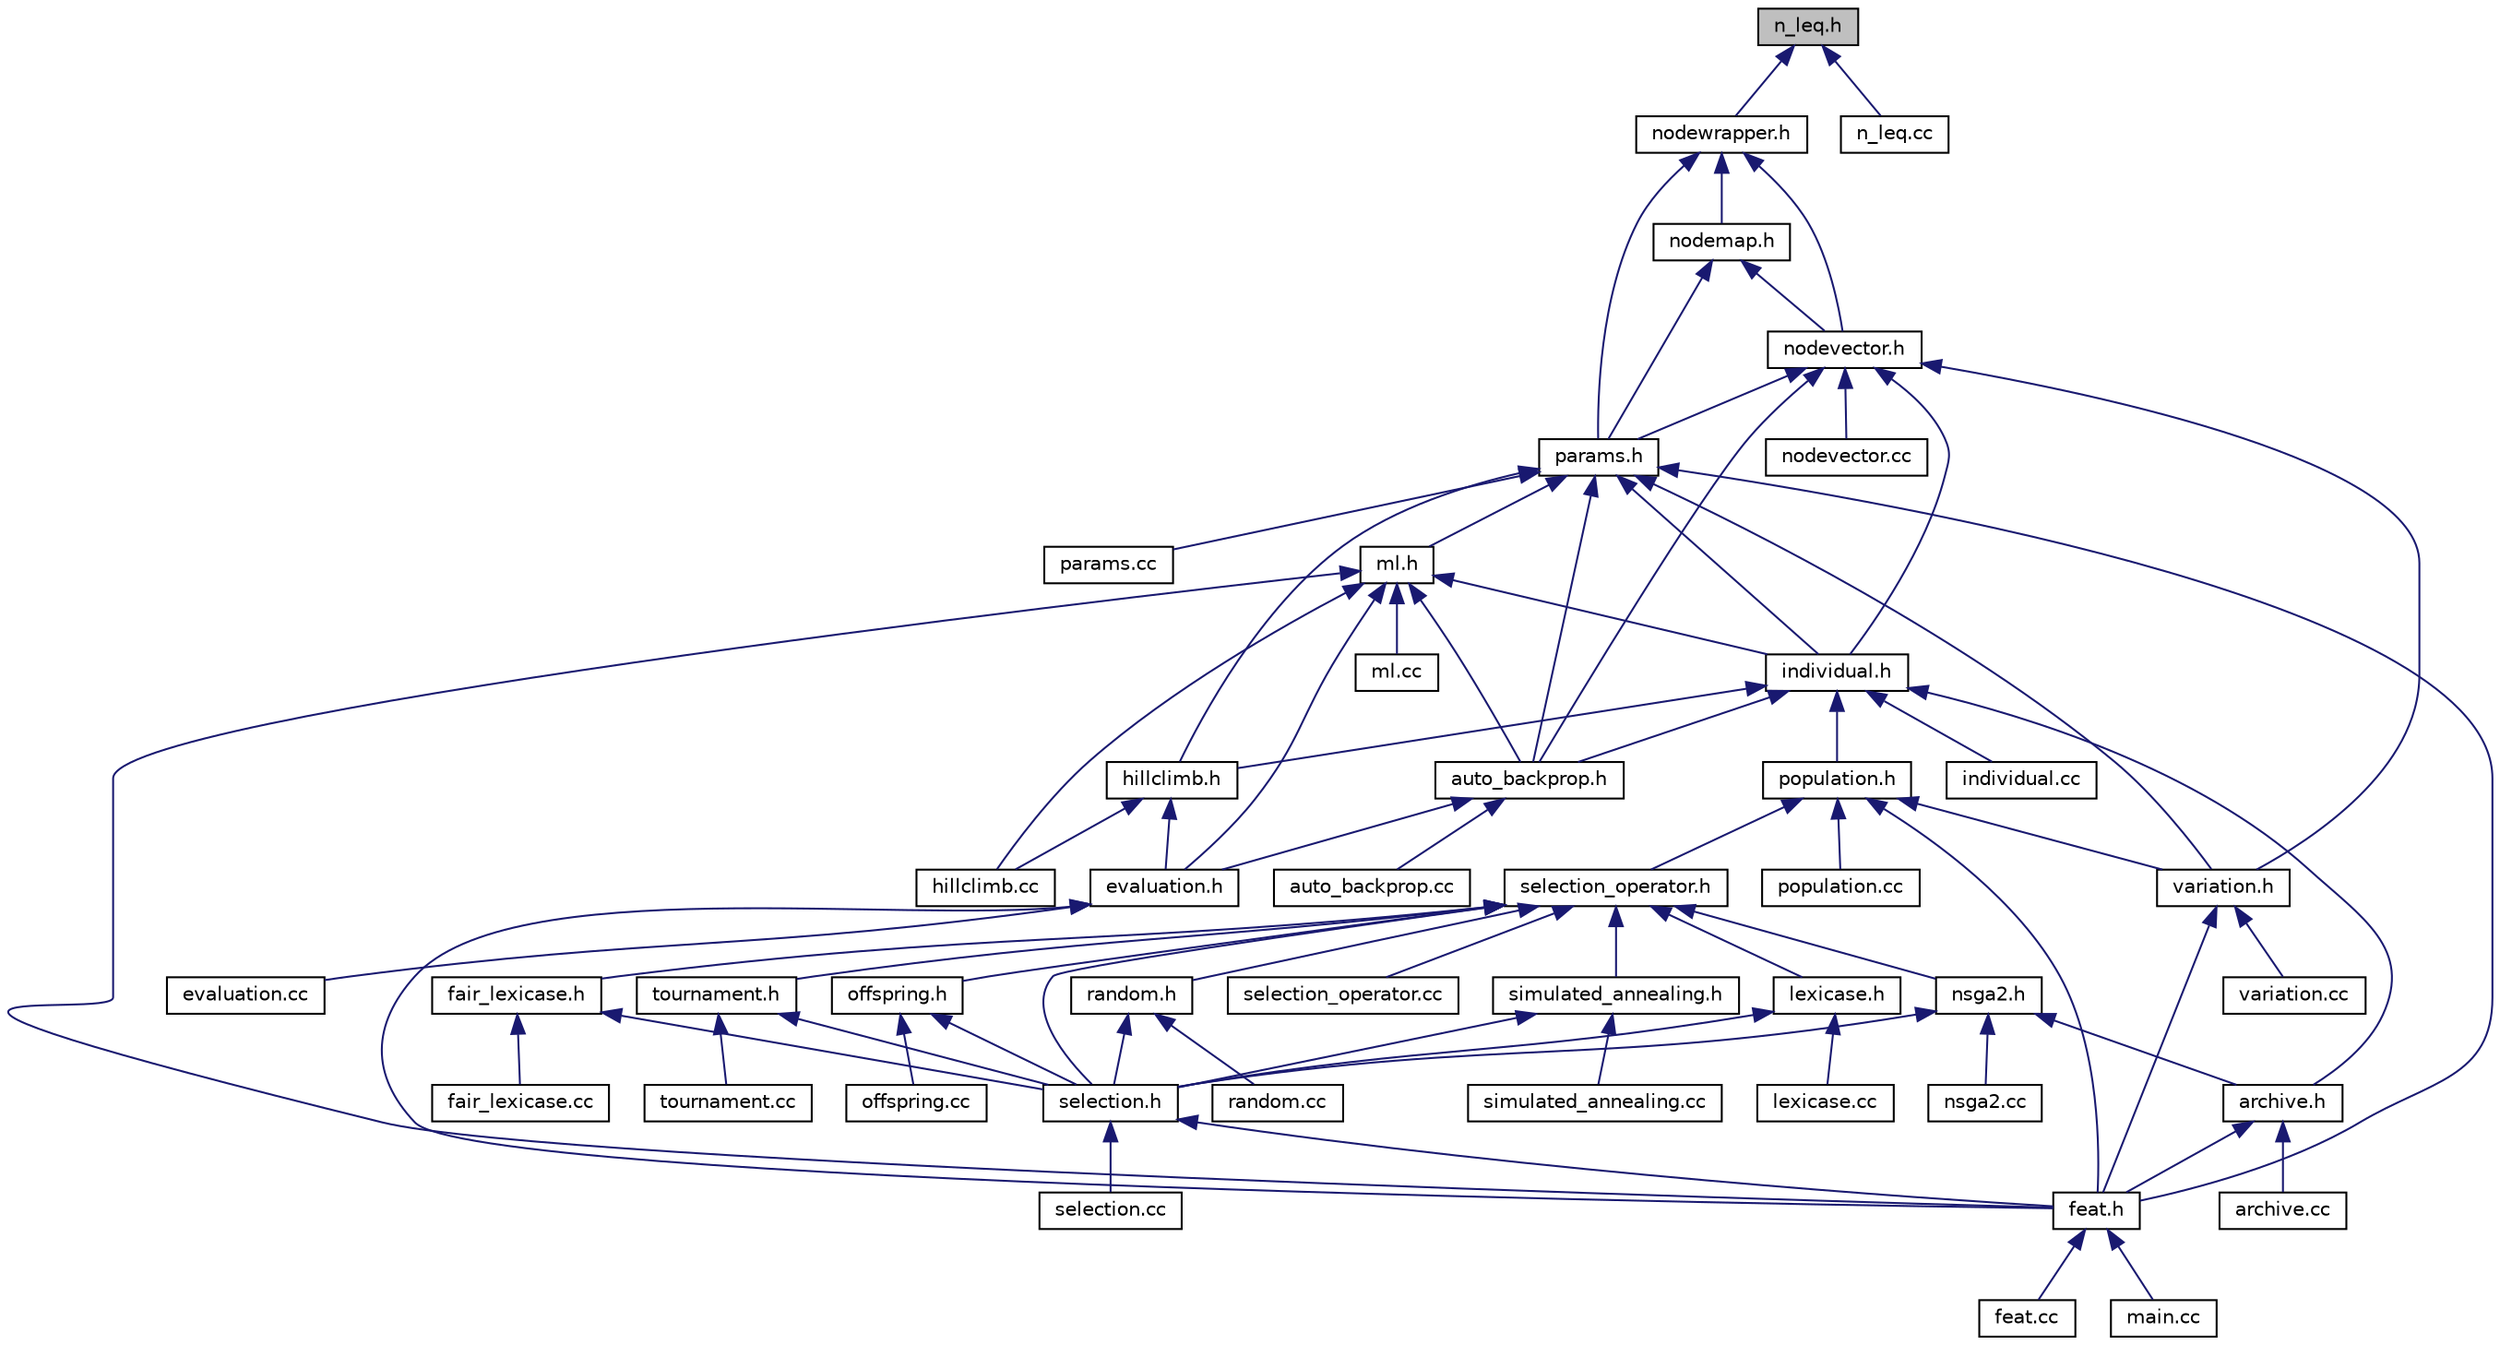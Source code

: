 digraph "n_leq.h"
{
 // LATEX_PDF_SIZE
  edge [fontname="Helvetica",fontsize="10",labelfontname="Helvetica",labelfontsize="10"];
  node [fontname="Helvetica",fontsize="10",shape=record];
  Node1 [label="n_leq.h",height=0.2,width=0.4,color="black", fillcolor="grey75", style="filled", fontcolor="black",tooltip=" "];
  Node1 -> Node2 [dir="back",color="midnightblue",fontsize="10",style="solid",fontname="Helvetica"];
  Node2 [label="nodewrapper.h",height=0.2,width=0.4,color="black", fillcolor="white", style="filled",URL="$d1/dc6/nodewrapper_8h.html",tooltip=" "];
  Node2 -> Node3 [dir="back",color="midnightblue",fontsize="10",style="solid",fontname="Helvetica"];
  Node3 [label="params.h",height=0.2,width=0.4,color="black", fillcolor="white", style="filled",URL="$da/d33/params_8h.html",tooltip=" "];
  Node3 -> Node4 [dir="back",color="midnightblue",fontsize="10",style="solid",fontname="Helvetica"];
  Node4 [label="ml.h",height=0.2,width=0.4,color="black", fillcolor="white", style="filled",URL="$d7/d60/ml_8h.html",tooltip=" "];
  Node4 -> Node5 [dir="back",color="midnightblue",fontsize="10",style="solid",fontname="Helvetica"];
  Node5 [label="evaluation.h",height=0.2,width=0.4,color="black", fillcolor="white", style="filled",URL="$d3/df9/evaluation_8h.html",tooltip=" "];
  Node5 -> Node6 [dir="back",color="midnightblue",fontsize="10",style="solid",fontname="Helvetica"];
  Node6 [label="evaluation.cc",height=0.2,width=0.4,color="black", fillcolor="white", style="filled",URL="$d5/d3a/evaluation_8cc.html",tooltip=" "];
  Node5 -> Node7 [dir="back",color="midnightblue",fontsize="10",style="solid",fontname="Helvetica"];
  Node7 [label="feat.h",height=0.2,width=0.4,color="black", fillcolor="white", style="filled",URL="$d3/dff/feat_8h.html",tooltip=" "];
  Node7 -> Node8 [dir="back",color="midnightblue",fontsize="10",style="solid",fontname="Helvetica"];
  Node8 [label="feat.cc",height=0.2,width=0.4,color="black", fillcolor="white", style="filled",URL="$dc/d37/feat_8cc.html",tooltip=" "];
  Node7 -> Node9 [dir="back",color="midnightblue",fontsize="10",style="solid",fontname="Helvetica"];
  Node9 [label="main.cc",height=0.2,width=0.4,color="black", fillcolor="white", style="filled",URL="$d9/d0f/main_8cc.html",tooltip=" "];
  Node4 -> Node10 [dir="back",color="midnightblue",fontsize="10",style="solid",fontname="Helvetica"];
  Node10 [label="individual.h",height=0.2,width=0.4,color="black", fillcolor="white", style="filled",URL="$d5/d1f/individual_8h.html",tooltip=" "];
  Node10 -> Node11 [dir="back",color="midnightblue",fontsize="10",style="solid",fontname="Helvetica"];
  Node11 [label="auto_backprop.h",height=0.2,width=0.4,color="black", fillcolor="white", style="filled",URL="$d6/d8a/auto__backprop_8h.html",tooltip=" "];
  Node11 -> Node5 [dir="back",color="midnightblue",fontsize="10",style="solid",fontname="Helvetica"];
  Node11 -> Node12 [dir="back",color="midnightblue",fontsize="10",style="solid",fontname="Helvetica"];
  Node12 [label="auto_backprop.cc",height=0.2,width=0.4,color="black", fillcolor="white", style="filled",URL="$d5/d02/auto__backprop_8cc.html",tooltip=" "];
  Node10 -> Node13 [dir="back",color="midnightblue",fontsize="10",style="solid",fontname="Helvetica"];
  Node13 [label="hillclimb.h",height=0.2,width=0.4,color="black", fillcolor="white", style="filled",URL="$d3/d59/hillclimb_8h.html",tooltip=" "];
  Node13 -> Node5 [dir="back",color="midnightblue",fontsize="10",style="solid",fontname="Helvetica"];
  Node13 -> Node14 [dir="back",color="midnightblue",fontsize="10",style="solid",fontname="Helvetica"];
  Node14 [label="hillclimb.cc",height=0.2,width=0.4,color="black", fillcolor="white", style="filled",URL="$d4/dfe/hillclimb_8cc.html",tooltip=" "];
  Node10 -> Node15 [dir="back",color="midnightblue",fontsize="10",style="solid",fontname="Helvetica"];
  Node15 [label="population.h",height=0.2,width=0.4,color="black", fillcolor="white", style="filled",URL="$d2/d76/population_8h.html",tooltip=" "];
  Node15 -> Node7 [dir="back",color="midnightblue",fontsize="10",style="solid",fontname="Helvetica"];
  Node15 -> Node16 [dir="back",color="midnightblue",fontsize="10",style="solid",fontname="Helvetica"];
  Node16 [label="selection_operator.h",height=0.2,width=0.4,color="black", fillcolor="white", style="filled",URL="$dd/d5d/selection__operator_8h.html",tooltip=" "];
  Node16 -> Node17 [dir="back",color="midnightblue",fontsize="10",style="solid",fontname="Helvetica"];
  Node17 [label="selection.h",height=0.2,width=0.4,color="black", fillcolor="white", style="filled",URL="$df/d48/selection_8h.html",tooltip=" "];
  Node17 -> Node7 [dir="back",color="midnightblue",fontsize="10",style="solid",fontname="Helvetica"];
  Node17 -> Node18 [dir="back",color="midnightblue",fontsize="10",style="solid",fontname="Helvetica"];
  Node18 [label="selection.cc",height=0.2,width=0.4,color="black", fillcolor="white", style="filled",URL="$d3/d48/selection_8cc.html",tooltip=" "];
  Node16 -> Node19 [dir="back",color="midnightblue",fontsize="10",style="solid",fontname="Helvetica"];
  Node19 [label="lexicase.h",height=0.2,width=0.4,color="black", fillcolor="white", style="filled",URL="$d3/d12/lexicase_8h.html",tooltip=" "];
  Node19 -> Node17 [dir="back",color="midnightblue",fontsize="10",style="solid",fontname="Helvetica"];
  Node19 -> Node20 [dir="back",color="midnightblue",fontsize="10",style="solid",fontname="Helvetica"];
  Node20 [label="lexicase.cc",height=0.2,width=0.4,color="black", fillcolor="white", style="filled",URL="$d7/dd3/lexicase_8cc.html",tooltip=" "];
  Node16 -> Node21 [dir="back",color="midnightblue",fontsize="10",style="solid",fontname="Helvetica"];
  Node21 [label="fair_lexicase.h",height=0.2,width=0.4,color="black", fillcolor="white", style="filled",URL="$dd/dae/fair__lexicase_8h.html",tooltip=" "];
  Node21 -> Node17 [dir="back",color="midnightblue",fontsize="10",style="solid",fontname="Helvetica"];
  Node21 -> Node22 [dir="back",color="midnightblue",fontsize="10",style="solid",fontname="Helvetica"];
  Node22 [label="fair_lexicase.cc",height=0.2,width=0.4,color="black", fillcolor="white", style="filled",URL="$d2/d2a/fair__lexicase_8cc.html",tooltip=" "];
  Node16 -> Node23 [dir="back",color="midnightblue",fontsize="10",style="solid",fontname="Helvetica"];
  Node23 [label="nsga2.h",height=0.2,width=0.4,color="black", fillcolor="white", style="filled",URL="$d3/d06/nsga2_8h.html",tooltip=" "];
  Node23 -> Node17 [dir="back",color="midnightblue",fontsize="10",style="solid",fontname="Helvetica"];
  Node23 -> Node24 [dir="back",color="midnightblue",fontsize="10",style="solid",fontname="Helvetica"];
  Node24 [label="archive.h",height=0.2,width=0.4,color="black", fillcolor="white", style="filled",URL="$d9/d28/archive_8h.html",tooltip=" "];
  Node24 -> Node7 [dir="back",color="midnightblue",fontsize="10",style="solid",fontname="Helvetica"];
  Node24 -> Node25 [dir="back",color="midnightblue",fontsize="10",style="solid",fontname="Helvetica"];
  Node25 [label="archive.cc",height=0.2,width=0.4,color="black", fillcolor="white", style="filled",URL="$d3/d95/archive_8cc.html",tooltip=" "];
  Node23 -> Node26 [dir="back",color="midnightblue",fontsize="10",style="solid",fontname="Helvetica"];
  Node26 [label="nsga2.cc",height=0.2,width=0.4,color="black", fillcolor="white", style="filled",URL="$dd/def/nsga2_8cc.html",tooltip=" "];
  Node16 -> Node27 [dir="back",color="midnightblue",fontsize="10",style="solid",fontname="Helvetica"];
  Node27 [label="tournament.h",height=0.2,width=0.4,color="black", fillcolor="white", style="filled",URL="$d2/db9/tournament_8h.html",tooltip=" "];
  Node27 -> Node17 [dir="back",color="midnightblue",fontsize="10",style="solid",fontname="Helvetica"];
  Node27 -> Node28 [dir="back",color="midnightblue",fontsize="10",style="solid",fontname="Helvetica"];
  Node28 [label="tournament.cc",height=0.2,width=0.4,color="black", fillcolor="white", style="filled",URL="$dd/d9f/tournament_8cc.html",tooltip=" "];
  Node16 -> Node29 [dir="back",color="midnightblue",fontsize="10",style="solid",fontname="Helvetica"];
  Node29 [label="offspring.h",height=0.2,width=0.4,color="black", fillcolor="white", style="filled",URL="$d1/d46/offspring_8h.html",tooltip=" "];
  Node29 -> Node17 [dir="back",color="midnightblue",fontsize="10",style="solid",fontname="Helvetica"];
  Node29 -> Node30 [dir="back",color="midnightblue",fontsize="10",style="solid",fontname="Helvetica"];
  Node30 [label="offspring.cc",height=0.2,width=0.4,color="black", fillcolor="white", style="filled",URL="$d7/d44/offspring_8cc.html",tooltip=" "];
  Node16 -> Node31 [dir="back",color="midnightblue",fontsize="10",style="solid",fontname="Helvetica"];
  Node31 [label="random.h",height=0.2,width=0.4,color="black", fillcolor="white", style="filled",URL="$d1/d79/random_8h.html",tooltip=" "];
  Node31 -> Node17 [dir="back",color="midnightblue",fontsize="10",style="solid",fontname="Helvetica"];
  Node31 -> Node32 [dir="back",color="midnightblue",fontsize="10",style="solid",fontname="Helvetica"];
  Node32 [label="random.cc",height=0.2,width=0.4,color="black", fillcolor="white", style="filled",URL="$df/d1f/random_8cc.html",tooltip=" "];
  Node16 -> Node33 [dir="back",color="midnightblue",fontsize="10",style="solid",fontname="Helvetica"];
  Node33 [label="simulated_annealing.h",height=0.2,width=0.4,color="black", fillcolor="white", style="filled",URL="$d9/dab/simulated__annealing_8h.html",tooltip=" "];
  Node33 -> Node17 [dir="back",color="midnightblue",fontsize="10",style="solid",fontname="Helvetica"];
  Node33 -> Node34 [dir="back",color="midnightblue",fontsize="10",style="solid",fontname="Helvetica"];
  Node34 [label="simulated_annealing.cc",height=0.2,width=0.4,color="black", fillcolor="white", style="filled",URL="$d1/dcf/simulated__annealing_8cc.html",tooltip=" "];
  Node16 -> Node35 [dir="back",color="midnightblue",fontsize="10",style="solid",fontname="Helvetica"];
  Node35 [label="selection_operator.cc",height=0.2,width=0.4,color="black", fillcolor="white", style="filled",URL="$dc/df5/selection__operator_8cc.html",tooltip=" "];
  Node15 -> Node36 [dir="back",color="midnightblue",fontsize="10",style="solid",fontname="Helvetica"];
  Node36 [label="variation.h",height=0.2,width=0.4,color="black", fillcolor="white", style="filled",URL="$d4/d1f/variation_8h.html",tooltip=" "];
  Node36 -> Node7 [dir="back",color="midnightblue",fontsize="10",style="solid",fontname="Helvetica"];
  Node36 -> Node37 [dir="back",color="midnightblue",fontsize="10",style="solid",fontname="Helvetica"];
  Node37 [label="variation.cc",height=0.2,width=0.4,color="black", fillcolor="white", style="filled",URL="$de/d10/variation_8cc.html",tooltip=" "];
  Node15 -> Node38 [dir="back",color="midnightblue",fontsize="10",style="solid",fontname="Helvetica"];
  Node38 [label="population.cc",height=0.2,width=0.4,color="black", fillcolor="white", style="filled",URL="$de/d3d/population_8cc.html",tooltip=" "];
  Node10 -> Node24 [dir="back",color="midnightblue",fontsize="10",style="solid",fontname="Helvetica"];
  Node10 -> Node39 [dir="back",color="midnightblue",fontsize="10",style="solid",fontname="Helvetica"];
  Node39 [label="individual.cc",height=0.2,width=0.4,color="black", fillcolor="white", style="filled",URL="$de/da3/individual_8cc.html",tooltip=" "];
  Node4 -> Node11 [dir="back",color="midnightblue",fontsize="10",style="solid",fontname="Helvetica"];
  Node4 -> Node7 [dir="back",color="midnightblue",fontsize="10",style="solid",fontname="Helvetica"];
  Node4 -> Node40 [dir="back",color="midnightblue",fontsize="10",style="solid",fontname="Helvetica"];
  Node40 [label="ml.cc",height=0.2,width=0.4,color="black", fillcolor="white", style="filled",URL="$df/d54/ml_8cc.html",tooltip=" "];
  Node4 -> Node14 [dir="back",color="midnightblue",fontsize="10",style="solid",fontname="Helvetica"];
  Node3 -> Node10 [dir="back",color="midnightblue",fontsize="10",style="solid",fontname="Helvetica"];
  Node3 -> Node11 [dir="back",color="midnightblue",fontsize="10",style="solid",fontname="Helvetica"];
  Node3 -> Node13 [dir="back",color="midnightblue",fontsize="10",style="solid",fontname="Helvetica"];
  Node3 -> Node7 [dir="back",color="midnightblue",fontsize="10",style="solid",fontname="Helvetica"];
  Node3 -> Node36 [dir="back",color="midnightblue",fontsize="10",style="solid",fontname="Helvetica"];
  Node3 -> Node41 [dir="back",color="midnightblue",fontsize="10",style="solid",fontname="Helvetica"];
  Node41 [label="params.cc",height=0.2,width=0.4,color="black", fillcolor="white", style="filled",URL="$d4/dc0/params_8cc.html",tooltip=" "];
  Node2 -> Node42 [dir="back",color="midnightblue",fontsize="10",style="solid",fontname="Helvetica"];
  Node42 [label="nodevector.h",height=0.2,width=0.4,color="black", fillcolor="white", style="filled",URL="$da/dbc/nodevector_8h.html",tooltip=" "];
  Node42 -> Node3 [dir="back",color="midnightblue",fontsize="10",style="solid",fontname="Helvetica"];
  Node42 -> Node11 [dir="back",color="midnightblue",fontsize="10",style="solid",fontname="Helvetica"];
  Node42 -> Node10 [dir="back",color="midnightblue",fontsize="10",style="solid",fontname="Helvetica"];
  Node42 -> Node36 [dir="back",color="midnightblue",fontsize="10",style="solid",fontname="Helvetica"];
  Node42 -> Node43 [dir="back",color="midnightblue",fontsize="10",style="solid",fontname="Helvetica"];
  Node43 [label="nodevector.cc",height=0.2,width=0.4,color="black", fillcolor="white", style="filled",URL="$df/ded/nodevector_8cc.html",tooltip=" "];
  Node2 -> Node44 [dir="back",color="midnightblue",fontsize="10",style="solid",fontname="Helvetica"];
  Node44 [label="nodemap.h",height=0.2,width=0.4,color="black", fillcolor="white", style="filled",URL="$d2/da0/nodemap_8h.html",tooltip=" "];
  Node44 -> Node42 [dir="back",color="midnightblue",fontsize="10",style="solid",fontname="Helvetica"];
  Node44 -> Node3 [dir="back",color="midnightblue",fontsize="10",style="solid",fontname="Helvetica"];
  Node1 -> Node45 [dir="back",color="midnightblue",fontsize="10",style="solid",fontname="Helvetica"];
  Node45 [label="n_leq.cc",height=0.2,width=0.4,color="black", fillcolor="white", style="filled",URL="$d4/d67/n__leq_8cc.html",tooltip=" "];
}
